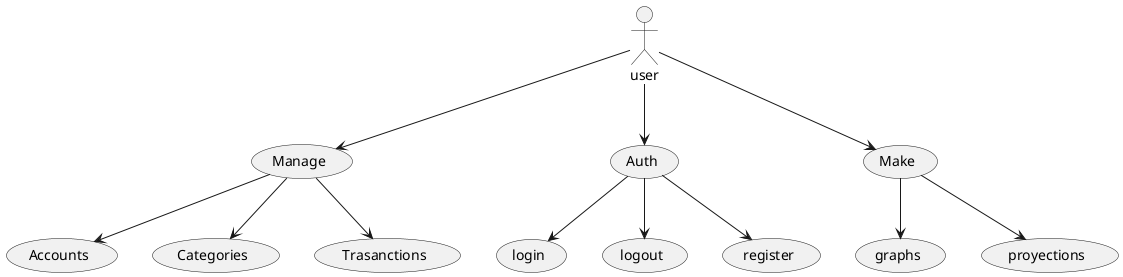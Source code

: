 @startuml Use_Cases
(Manage) as mng
(Auth) as auth
(Make) as mk

user --> mng
user --> auth
user --> mk

mng -->(Accounts)
mng --> (Categories)
mng --> (Trasanctions)

auth --> (login)
auth --> (logout)
auth --> (register)

mk --> (graphs)
mk --> (proyections)
@enduml